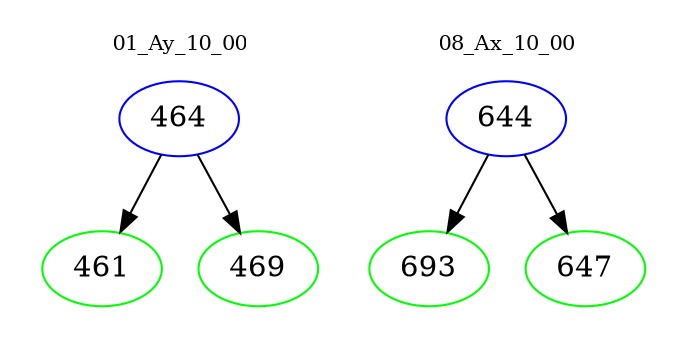 digraph{
subgraph cluster_0 {
color = white
label = "01_Ay_10_00";
fontsize=10;
T0_464 [label="464", color="blue"]
T0_464 -> T0_461 [color="black"]
T0_461 [label="461", color="green"]
T0_464 -> T0_469 [color="black"]
T0_469 [label="469", color="green"]
}
subgraph cluster_1 {
color = white
label = "08_Ax_10_00";
fontsize=10;
T1_644 [label="644", color="blue"]
T1_644 -> T1_693 [color="black"]
T1_693 [label="693", color="green"]
T1_644 -> T1_647 [color="black"]
T1_647 [label="647", color="green"]
}
}
